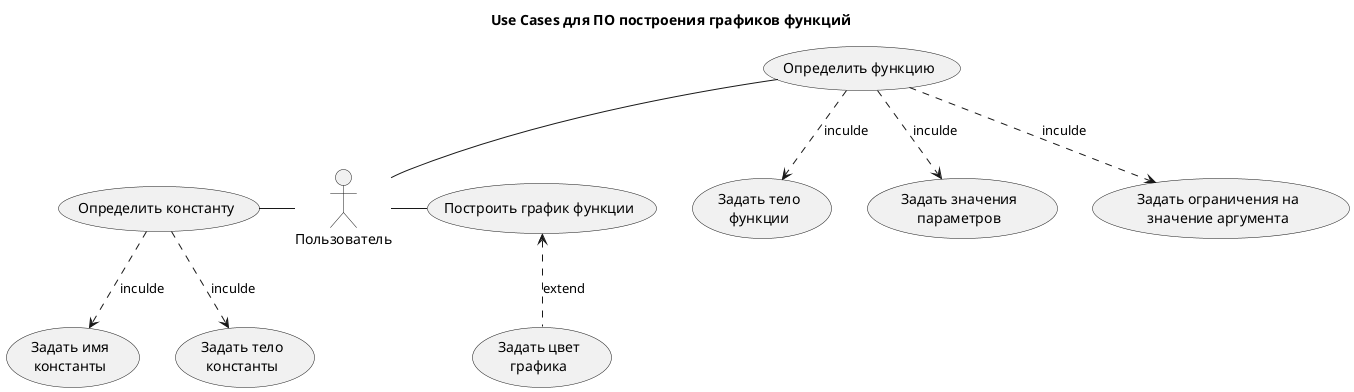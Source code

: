 @startuml
title "Use Cases для ПО построения графиков функций"
actor Пользователь as user
(Определить функцию) as def_func
(Определить константу) as def_const
(Построить график функции) as plot_func_graph
user -up- def_func
user -left- def_const
user -right- plot_func_graph
def_func ..> (Задать тело\nфункции) : inculde
def_func ..> (Задать значения\nпараметров) : inculde
def_func ..> (Задать ограничения на\nзначение аргумента) : inculde
plot_func_graph <.. (Задать цвет\nграфика) : extend
def_const ..> (Задать имя\nконстанты) : inculde
def_const ..> (Задать тело\nконстанты) : inculde
@enduml
